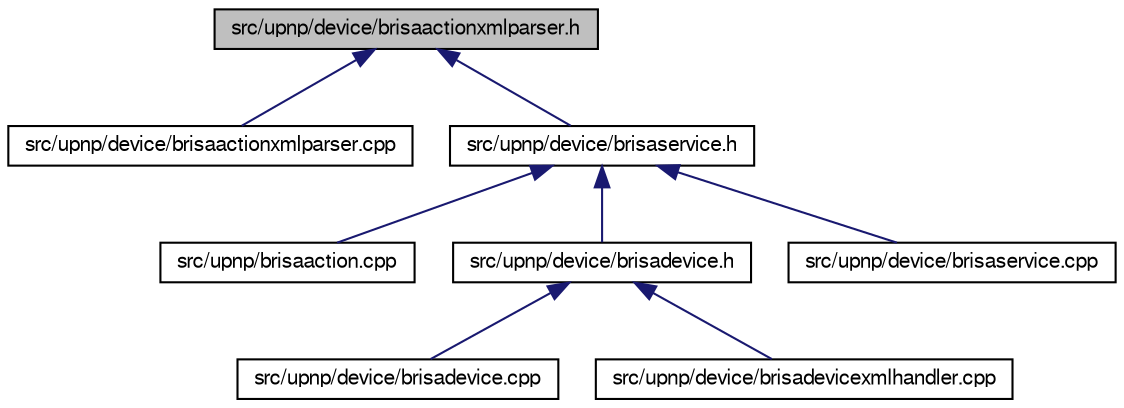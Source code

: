 digraph G
{
  bgcolor="transparent";
  edge [fontname="FreeSans",fontsize="10",labelfontname="FreeSans",labelfontsize="10"];
  node [fontname="FreeSans",fontsize="10",shape=record];
  Node1 [label="src/upnp/device/brisaactionxmlparser.h",height=0.2,width=0.4,color="black", fillcolor="grey75", style="filled" fontcolor="black"];
  Node1 -> Node2 [dir=back,color="midnightblue",fontsize="10",style="solid"];
  Node2 [label="src/upnp/device/brisaactionxmlparser.cpp",height=0.2,width=0.4,color="black",URL="$brisaactionxmlparser_8cpp.html"];
  Node1 -> Node3 [dir=back,color="midnightblue",fontsize="10",style="solid"];
  Node3 [label="src/upnp/device/brisaservice.h",height=0.2,width=0.4,color="black",URL="$brisaservice_8h.html"];
  Node3 -> Node4 [dir=back,color="midnightblue",fontsize="10",style="solid"];
  Node4 [label="src/upnp/brisaaction.cpp",height=0.2,width=0.4,color="black",URL="$brisaaction_8cpp.html"];
  Node3 -> Node5 [dir=back,color="midnightblue",fontsize="10",style="solid"];
  Node5 [label="src/upnp/device/brisadevice.h",height=0.2,width=0.4,color="black",URL="$brisadevice_8h.html"];
  Node5 -> Node6 [dir=back,color="midnightblue",fontsize="10",style="solid"];
  Node6 [label="src/upnp/device/brisadevice.cpp",height=0.2,width=0.4,color="black",URL="$brisadevice_8cpp.html"];
  Node5 -> Node7 [dir=back,color="midnightblue",fontsize="10",style="solid"];
  Node7 [label="src/upnp/device/brisadevicexmlhandler.cpp",height=0.2,width=0.4,color="black",URL="$brisadevicexmlhandler_8cpp.html"];
  Node3 -> Node8 [dir=back,color="midnightblue",fontsize="10",style="solid"];
  Node8 [label="src/upnp/device/brisaservice.cpp",height=0.2,width=0.4,color="black",URL="$brisaservice_8cpp.html"];
}

